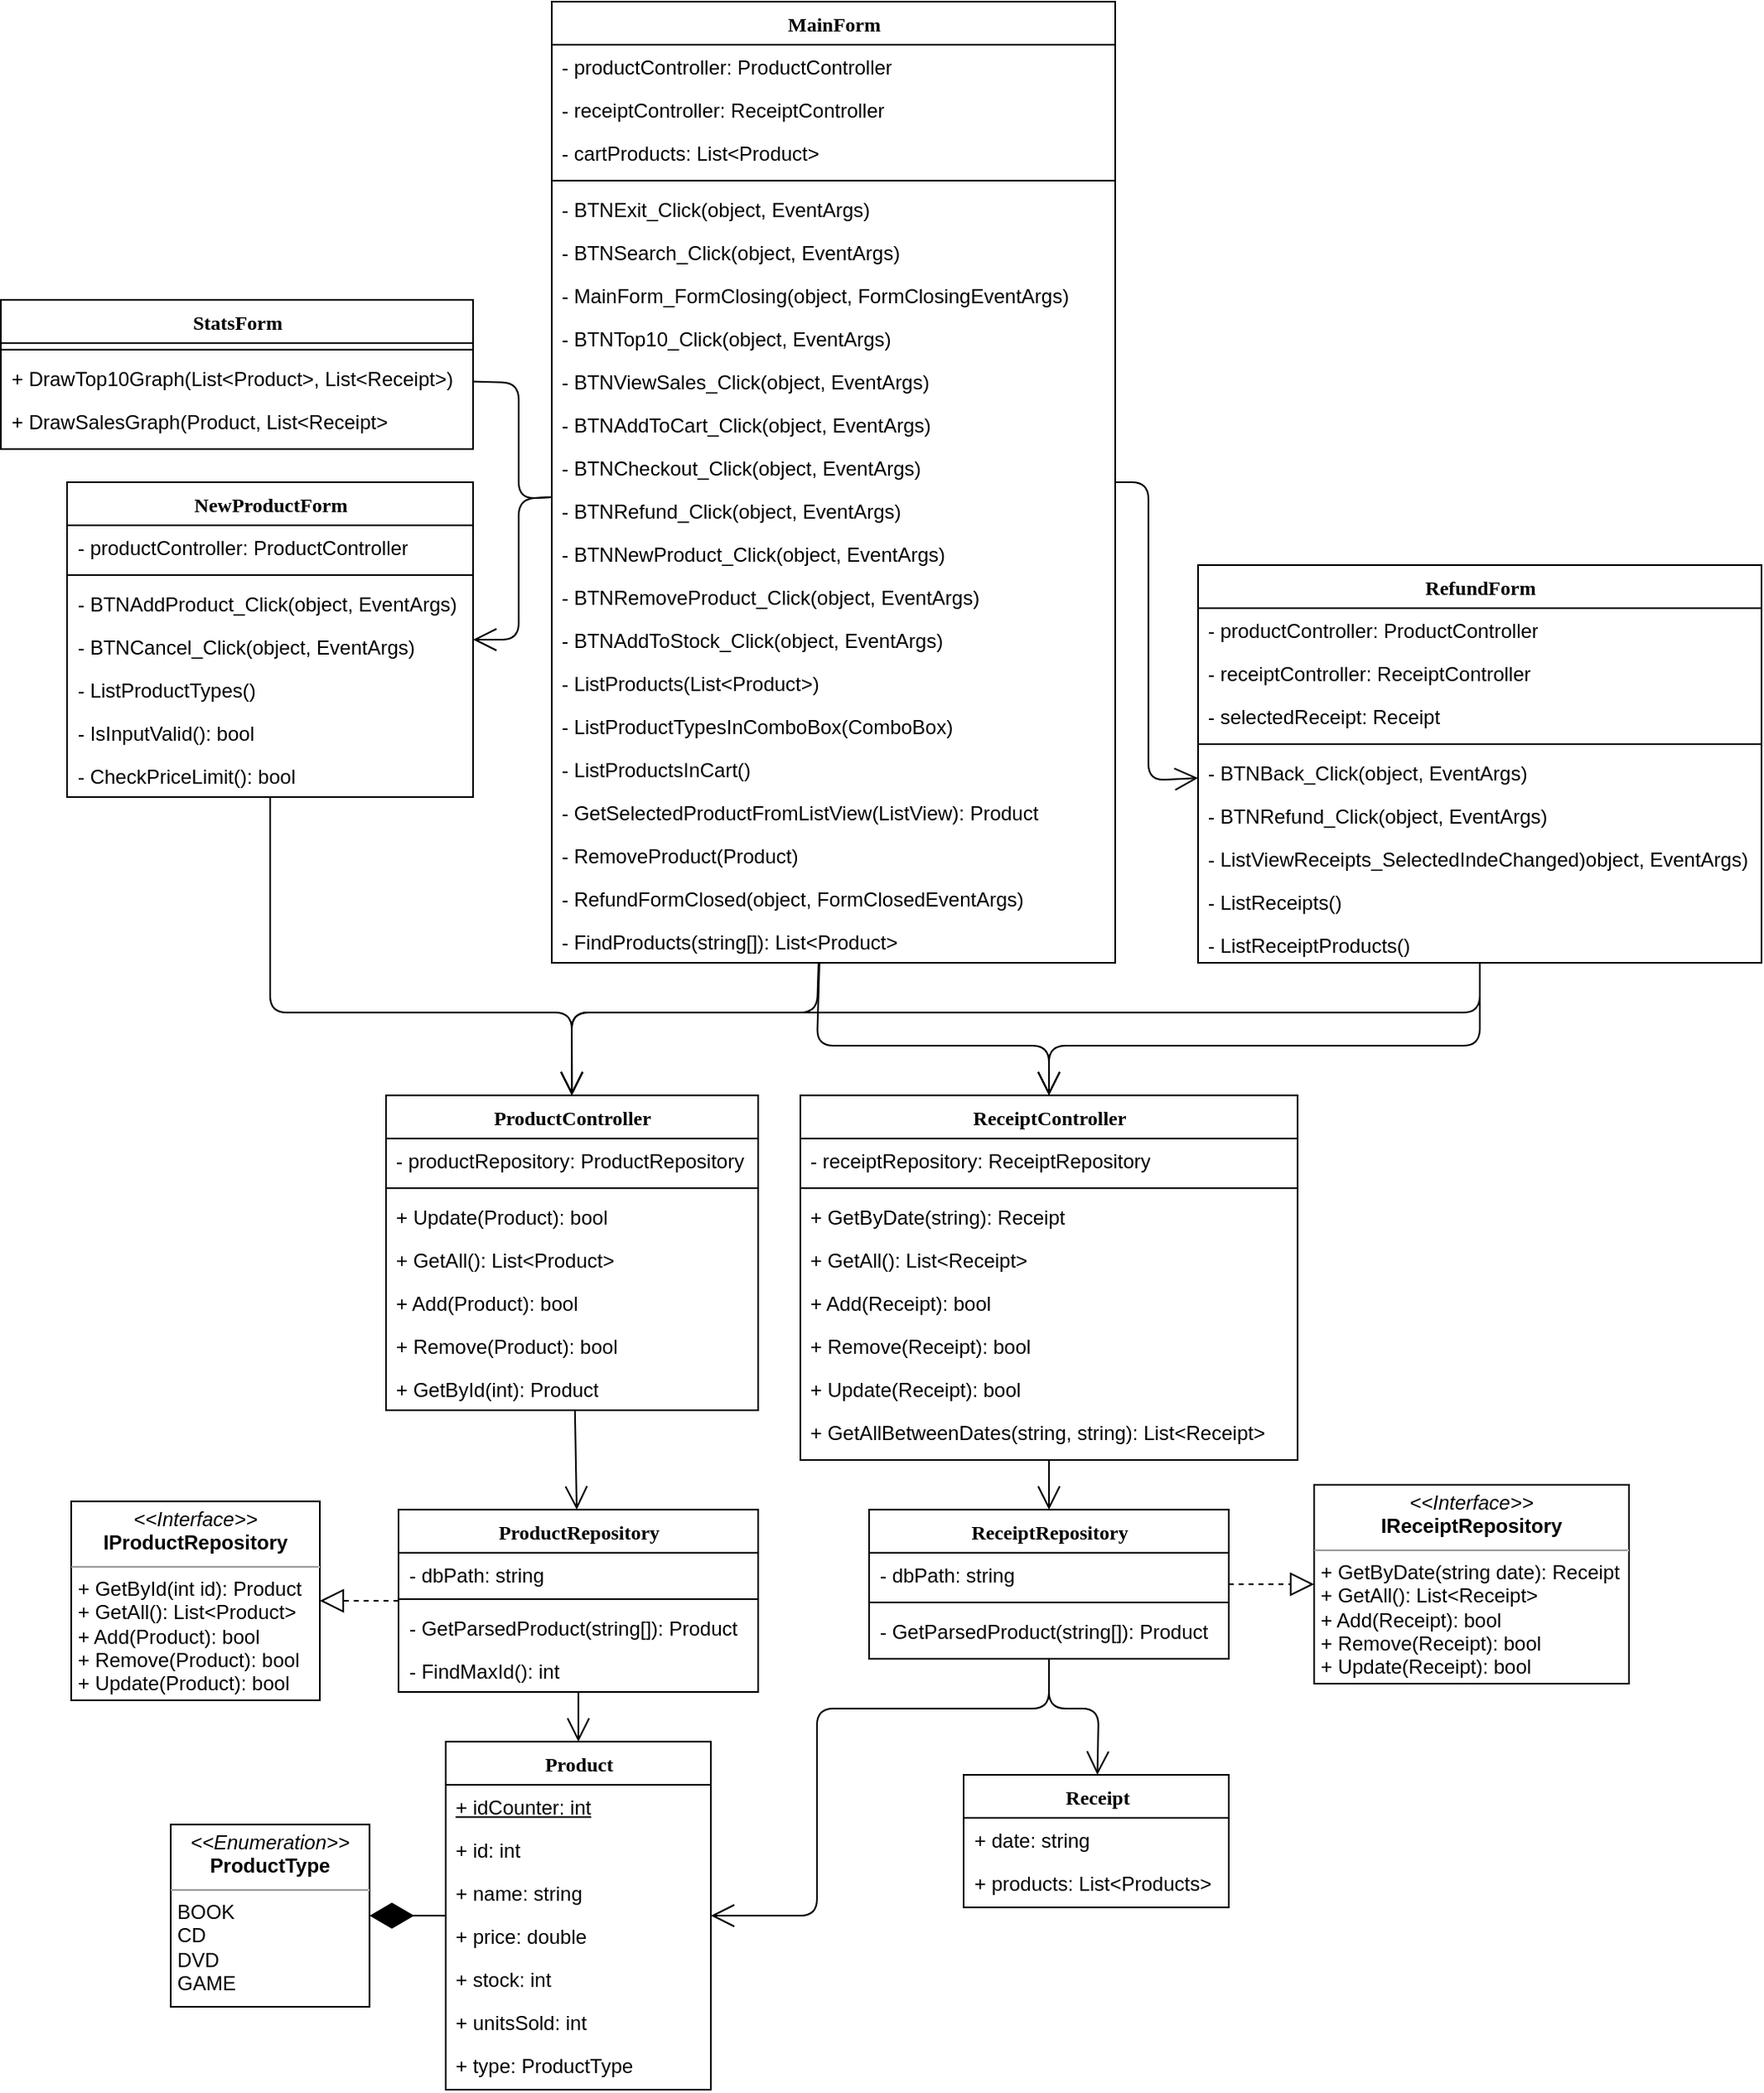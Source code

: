 <mxfile version="12.9.11" type="device"><diagram name="Page-1" id="9f46799a-70d6-7492-0946-bef42562c5a5"><mxGraphModel dx="2234" dy="2124" grid="1" gridSize="10" guides="1" tooltips="1" connect="1" arrows="1" fold="1" page="1" pageScale="1" pageWidth="1100" pageHeight="850" background="#ffffff" math="0" shadow="0"><root><mxCell id="0"/><mxCell id="1" parent="0"/><mxCell id="0bkyjAdQQClNHAc4ruux-65" value="" style="endArrow=open;endFill=1;endSize=12;html=1;" parent="1" source="78961159f06e98e8-30" target="0bkyjAdQQClNHAc4ruux-37" edge="1"><mxGeometry width="160" relative="1" as="geometry"><mxPoint x="416.84" y="353.404" as="sourcePoint"/><mxPoint x="370" y="440" as="targetPoint"/></mxGeometry></mxCell><mxCell id="2uxWiu-USM1Q02Om_RPY-1" value="" style="endArrow=open;endFill=1;endSize=12;html=1;" parent="1" source="0bkyjAdQQClNHAc4ruux-19" target="78961159f06e98e8-30" edge="1"><mxGeometry width="160" relative="1" as="geometry"><mxPoint x="560" y="-50" as="sourcePoint"/><mxPoint x="370" y="10" as="targetPoint"/><Array as="points"><mxPoint x="510" y="-50"/><mxPoint x="362" y="-50"/></Array></mxGeometry></mxCell><mxCell id="2uxWiu-USM1Q02Om_RPY-3" value="" style="endArrow=open;endFill=1;endSize=12;html=1;entryX=0.5;entryY=0;entryDx=0;entryDy=0;" parent="1" source="P5E70QQ412oBoVoT-Tcm-9" target="78961159f06e98e8-17" edge="1"><mxGeometry width="160" relative="1" as="geometry"><mxPoint x="362" y="360" as="sourcePoint"/><mxPoint x="315" y="449" as="targetPoint"/><Array as="points"/></mxGeometry></mxCell><mxCell id="2uxWiu-USM1Q02Om_RPY-9" value="&lt;p style=&quot;margin: 0px ; margin-top: 4px ; text-align: center&quot;&gt;&lt;i&gt;&amp;lt;&amp;lt;Interface&amp;gt;&amp;gt;&lt;/i&gt;&lt;br&gt;&lt;b&gt;IProductRepository&lt;/b&gt;&lt;/p&gt;&lt;hr size=&quot;1&quot;&gt;&lt;p style=&quot;margin: 0px ; margin-left: 4px&quot;&gt;+ GetById(int id): Product&lt;/p&gt;&lt;p style=&quot;margin: 0px ; margin-left: 4px&quot;&gt;+ GetAll(): List&amp;lt;Product&amp;gt;&lt;/p&gt;&lt;p style=&quot;margin: 0px ; margin-left: 4px&quot;&gt;+ Add(Product): bool&lt;/p&gt;&lt;p style=&quot;margin: 0px ; margin-left: 4px&quot;&gt;+ Remove(Product): bool&lt;/p&gt;&lt;p style=&quot;margin: 0px ; margin-left: 4px&quot;&gt;+ Update(Product): bool&lt;/p&gt;" style="verticalAlign=top;align=left;overflow=fill;fontSize=12;fontFamily=Helvetica;html=1;" parent="1" vertex="1"><mxGeometry x="60" y="245" width="150" height="120" as="geometry"/></mxCell><mxCell id="2uxWiu-USM1Q02Om_RPY-13" value="" style="endArrow=block;dashed=1;endFill=0;endSize=12;html=1;" parent="1" source="0bkyjAdQQClNHAc4ruux-37" target="2uxWiu-USM1Q02Om_RPY-9" edge="1"><mxGeometry width="160" relative="1" as="geometry"><mxPoint x="230" y="250" as="sourcePoint"/><mxPoint x="255" y="569" as="targetPoint"/><Array as="points"/></mxGeometry></mxCell><mxCell id="2uxWiu-USM1Q02Om_RPY-18" value="&lt;p style=&quot;margin: 0px ; margin-top: 4px ; text-align: center&quot;&gt;&lt;i&gt;&amp;lt;&amp;lt;Enumeration&amp;gt;&amp;gt;&lt;/i&gt;&lt;br&gt;&lt;b&gt;ProductType&lt;/b&gt;&lt;/p&gt;&lt;hr size=&quot;1&quot;&gt;&lt;p style=&quot;margin: 0px ; margin-left: 4px&quot;&gt;BOOK&lt;/p&gt;&lt;p style=&quot;margin: 0px ; margin-left: 4px&quot;&gt;CD&lt;/p&gt;&lt;p style=&quot;margin: 0px ; margin-left: 4px&quot;&gt;DVD&lt;/p&gt;&lt;p style=&quot;margin: 0px ; margin-left: 4px&quot;&gt;GAME&lt;/p&gt;" style="verticalAlign=top;align=left;overflow=fill;fontSize=12;fontFamily=Helvetica;html=1;" parent="1" vertex="1"><mxGeometry x="120" y="440" width="120" height="110" as="geometry"/></mxCell><mxCell id="_2X7dYzdiwEcIjZ3HkbE-1" value="" style="endArrow=diamondThin;endFill=1;endSize=24;html=1;" parent="1" source="78961159f06e98e8-17" target="2uxWiu-USM1Q02Om_RPY-18" edge="1"><mxGeometry width="160" relative="1" as="geometry"><mxPoint x="120" y="360" as="sourcePoint"/><mxPoint x="280" y="360" as="targetPoint"/><Array as="points"/></mxGeometry></mxCell><mxCell id="0bkyjAdQQClNHAc4ruux-19" value="MainForm" style="swimlane;html=1;fontStyle=1;align=center;verticalAlign=top;childLayout=stackLayout;horizontal=1;startSize=26;horizontalStack=0;resizeParent=1;resizeLast=0;collapsible=1;marginBottom=0;swimlaneFillColor=#ffffff;rounded=0;shadow=0;comic=0;labelBackgroundColor=none;strokeWidth=1;fillColor=none;fontFamily=Verdana;fontSize=12" parent="1" vertex="1"><mxGeometry x="350" y="-660" width="340" height="580" as="geometry"/></mxCell><mxCell id="P5E70QQ412oBoVoT-Tcm-35" value="- productController: ProductController" style="text;html=1;strokeColor=none;fillColor=none;align=left;verticalAlign=top;spacingLeft=4;spacingRight=4;whiteSpace=wrap;overflow=hidden;rotatable=0;points=[[0,0.5],[1,0.5]];portConstraint=eastwest;" vertex="1" parent="0bkyjAdQQClNHAc4ruux-19"><mxGeometry y="26" width="340" height="26" as="geometry"/></mxCell><mxCell id="0bkyjAdQQClNHAc4ruux-20" value="- receiptController: ReceiptController" style="text;html=1;strokeColor=none;fillColor=none;align=left;verticalAlign=top;spacingLeft=4;spacingRight=4;whiteSpace=wrap;overflow=hidden;rotatable=0;points=[[0,0.5],[1,0.5]];portConstraint=eastwest;" parent="0bkyjAdQQClNHAc4ruux-19" vertex="1"><mxGeometry y="52" width="340" height="26" as="geometry"/></mxCell><mxCell id="P5E70QQ412oBoVoT-Tcm-36" value="- cartProducts: List&amp;lt;Product&amp;gt;" style="text;html=1;strokeColor=none;fillColor=none;align=left;verticalAlign=top;spacingLeft=4;spacingRight=4;whiteSpace=wrap;overflow=hidden;rotatable=0;points=[[0,0.5],[1,0.5]];portConstraint=eastwest;" vertex="1" parent="0bkyjAdQQClNHAc4ruux-19"><mxGeometry y="78" width="340" height="26" as="geometry"/></mxCell><mxCell id="yk10GEe768oNlf9Ula4p-9" value="" style="line;html=1;strokeWidth=1;fillColor=none;align=left;verticalAlign=middle;spacingTop=-1;spacingLeft=3;spacingRight=3;rotatable=0;labelPosition=right;points=[];portConstraint=eastwest;" parent="0bkyjAdQQClNHAc4ruux-19" vertex="1"><mxGeometry y="104" width="340" height="8" as="geometry"/></mxCell><mxCell id="P5E70QQ412oBoVoT-Tcm-69" value="- BTNExit_Click(object, EventArgs)" style="text;html=1;strokeColor=none;fillColor=none;align=left;verticalAlign=top;spacingLeft=4;spacingRight=4;whiteSpace=wrap;overflow=hidden;rotatable=0;points=[[0,0.5],[1,0.5]];portConstraint=eastwest;" vertex="1" parent="0bkyjAdQQClNHAc4ruux-19"><mxGeometry y="112" width="340" height="26" as="geometry"/></mxCell><mxCell id="P5E70QQ412oBoVoT-Tcm-70" value="- BTNSearch_Click(object, EventArgs)" style="text;html=1;strokeColor=none;fillColor=none;align=left;verticalAlign=top;spacingLeft=4;spacingRight=4;whiteSpace=wrap;overflow=hidden;rotatable=0;points=[[0,0.5],[1,0.5]];portConstraint=eastwest;" vertex="1" parent="0bkyjAdQQClNHAc4ruux-19"><mxGeometry y="138" width="340" height="26" as="geometry"/></mxCell><mxCell id="P5E70QQ412oBoVoT-Tcm-71" value="- MainForm_FormClosing(object, FormClosingEventArgs)" style="text;html=1;strokeColor=none;fillColor=none;align=left;verticalAlign=top;spacingLeft=4;spacingRight=4;whiteSpace=wrap;overflow=hidden;rotatable=0;points=[[0,0.5],[1,0.5]];portConstraint=eastwest;" vertex="1" parent="0bkyjAdQQClNHAc4ruux-19"><mxGeometry y="164" width="340" height="26" as="geometry"/></mxCell><mxCell id="P5E70QQ412oBoVoT-Tcm-72" value="- BTNTop10_Click(object, EventArgs)" style="text;html=1;strokeColor=none;fillColor=none;align=left;verticalAlign=top;spacingLeft=4;spacingRight=4;whiteSpace=wrap;overflow=hidden;rotatable=0;points=[[0,0.5],[1,0.5]];portConstraint=eastwest;" vertex="1" parent="0bkyjAdQQClNHAc4ruux-19"><mxGeometry y="190" width="340" height="26" as="geometry"/></mxCell><mxCell id="P5E70QQ412oBoVoT-Tcm-73" value="- BTNViewSales_Click(object, EventArgs)" style="text;html=1;strokeColor=none;fillColor=none;align=left;verticalAlign=top;spacingLeft=4;spacingRight=4;whiteSpace=wrap;overflow=hidden;rotatable=0;points=[[0,0.5],[1,0.5]];portConstraint=eastwest;" vertex="1" parent="0bkyjAdQQClNHAc4ruux-19"><mxGeometry y="216" width="340" height="26" as="geometry"/></mxCell><mxCell id="P5E70QQ412oBoVoT-Tcm-74" value="- BTNAddToCart_Click(object, EventArgs)" style="text;html=1;strokeColor=none;fillColor=none;align=left;verticalAlign=top;spacingLeft=4;spacingRight=4;whiteSpace=wrap;overflow=hidden;rotatable=0;points=[[0,0.5],[1,0.5]];portConstraint=eastwest;" vertex="1" parent="0bkyjAdQQClNHAc4ruux-19"><mxGeometry y="242" width="340" height="26" as="geometry"/></mxCell><mxCell id="P5E70QQ412oBoVoT-Tcm-75" value="- BTNCheckout_Click(object, EventArgs)" style="text;html=1;strokeColor=none;fillColor=none;align=left;verticalAlign=top;spacingLeft=4;spacingRight=4;whiteSpace=wrap;overflow=hidden;rotatable=0;points=[[0,0.5],[1,0.5]];portConstraint=eastwest;" vertex="1" parent="0bkyjAdQQClNHAc4ruux-19"><mxGeometry y="268" width="340" height="26" as="geometry"/></mxCell><mxCell id="P5E70QQ412oBoVoT-Tcm-76" value="- BTNRefund_Click(object, EventArgs)" style="text;html=1;strokeColor=none;fillColor=none;align=left;verticalAlign=top;spacingLeft=4;spacingRight=4;whiteSpace=wrap;overflow=hidden;rotatable=0;points=[[0,0.5],[1,0.5]];portConstraint=eastwest;" vertex="1" parent="0bkyjAdQQClNHAc4ruux-19"><mxGeometry y="294" width="340" height="26" as="geometry"/></mxCell><mxCell id="P5E70QQ412oBoVoT-Tcm-77" value="- BTNNewProduct_Click(object, EventArgs)" style="text;html=1;strokeColor=none;fillColor=none;align=left;verticalAlign=top;spacingLeft=4;spacingRight=4;whiteSpace=wrap;overflow=hidden;rotatable=0;points=[[0,0.5],[1,0.5]];portConstraint=eastwest;" vertex="1" parent="0bkyjAdQQClNHAc4ruux-19"><mxGeometry y="320" width="340" height="26" as="geometry"/></mxCell><mxCell id="P5E70QQ412oBoVoT-Tcm-78" value="- BTNRemoveProduct_Click(object, EventArgs)" style="text;html=1;strokeColor=none;fillColor=none;align=left;verticalAlign=top;spacingLeft=4;spacingRight=4;whiteSpace=wrap;overflow=hidden;rotatable=0;points=[[0,0.5],[1,0.5]];portConstraint=eastwest;" vertex="1" parent="0bkyjAdQQClNHAc4ruux-19"><mxGeometry y="346" width="340" height="26" as="geometry"/></mxCell><mxCell id="P5E70QQ412oBoVoT-Tcm-79" value="- BTNAddToStock_Click(object, EventArgs)" style="text;html=1;strokeColor=none;fillColor=none;align=left;verticalAlign=top;spacingLeft=4;spacingRight=4;whiteSpace=wrap;overflow=hidden;rotatable=0;points=[[0,0.5],[1,0.5]];portConstraint=eastwest;" vertex="1" parent="0bkyjAdQQClNHAc4ruux-19"><mxGeometry y="372" width="340" height="26" as="geometry"/></mxCell><mxCell id="P5E70QQ412oBoVoT-Tcm-80" value="- ListProducts(List&amp;lt;Product&amp;gt;)" style="text;html=1;strokeColor=none;fillColor=none;align=left;verticalAlign=top;spacingLeft=4;spacingRight=4;whiteSpace=wrap;overflow=hidden;rotatable=0;points=[[0,0.5],[1,0.5]];portConstraint=eastwest;" vertex="1" parent="0bkyjAdQQClNHAc4ruux-19"><mxGeometry y="398" width="340" height="26" as="geometry"/></mxCell><mxCell id="P5E70QQ412oBoVoT-Tcm-81" value="- ListProductTypesInComboBox(ComboBox)" style="text;html=1;strokeColor=none;fillColor=none;align=left;verticalAlign=top;spacingLeft=4;spacingRight=4;whiteSpace=wrap;overflow=hidden;rotatable=0;points=[[0,0.5],[1,0.5]];portConstraint=eastwest;" vertex="1" parent="0bkyjAdQQClNHAc4ruux-19"><mxGeometry y="424" width="340" height="26" as="geometry"/></mxCell><mxCell id="P5E70QQ412oBoVoT-Tcm-82" value="- ListProductsInCart()" style="text;html=1;strokeColor=none;fillColor=none;align=left;verticalAlign=top;spacingLeft=4;spacingRight=4;whiteSpace=wrap;overflow=hidden;rotatable=0;points=[[0,0.5],[1,0.5]];portConstraint=eastwest;" vertex="1" parent="0bkyjAdQQClNHAc4ruux-19"><mxGeometry y="450" width="340" height="26" as="geometry"/></mxCell><mxCell id="P5E70QQ412oBoVoT-Tcm-83" value="- GetSelectedProductFromListView(ListView): Product" style="text;html=1;strokeColor=none;fillColor=none;align=left;verticalAlign=top;spacingLeft=4;spacingRight=4;whiteSpace=wrap;overflow=hidden;rotatable=0;points=[[0,0.5],[1,0.5]];portConstraint=eastwest;" vertex="1" parent="0bkyjAdQQClNHAc4ruux-19"><mxGeometry y="476" width="340" height="26" as="geometry"/></mxCell><mxCell id="P5E70QQ412oBoVoT-Tcm-84" value="- RemoveProduct(Product)" style="text;html=1;strokeColor=none;fillColor=none;align=left;verticalAlign=top;spacingLeft=4;spacingRight=4;whiteSpace=wrap;overflow=hidden;rotatable=0;points=[[0,0.5],[1,0.5]];portConstraint=eastwest;" vertex="1" parent="0bkyjAdQQClNHAc4ruux-19"><mxGeometry y="502" width="340" height="26" as="geometry"/></mxCell><mxCell id="P5E70QQ412oBoVoT-Tcm-85" value="- RefundFormClosed(object, FormClosedEventArgs)" style="text;html=1;strokeColor=none;fillColor=none;align=left;verticalAlign=top;spacingLeft=4;spacingRight=4;whiteSpace=wrap;overflow=hidden;rotatable=0;points=[[0,0.5],[1,0.5]];portConstraint=eastwest;" vertex="1" parent="0bkyjAdQQClNHAc4ruux-19"><mxGeometry y="528" width="340" height="26" as="geometry"/></mxCell><mxCell id="P5E70QQ412oBoVoT-Tcm-86" value="- FindProducts(string[]): List&amp;lt;Product&amp;gt;" style="text;html=1;strokeColor=none;fillColor=none;align=left;verticalAlign=top;spacingLeft=4;spacingRight=4;whiteSpace=wrap;overflow=hidden;rotatable=0;points=[[0,0.5],[1,0.5]];portConstraint=eastwest;" vertex="1" parent="0bkyjAdQQClNHAc4ruux-19"><mxGeometry y="554" width="340" height="26" as="geometry"/></mxCell><mxCell id="0bkyjAdQQClNHAc4ruux-37" value="ProductRepository" style="swimlane;html=1;fontStyle=1;align=center;verticalAlign=top;childLayout=stackLayout;horizontal=1;startSize=26;horizontalStack=0;resizeParent=1;resizeLast=0;collapsible=1;marginBottom=0;swimlaneFillColor=#ffffff;rounded=0;shadow=0;comic=0;labelBackgroundColor=none;strokeWidth=1;fillColor=none;fontFamily=Verdana;fontSize=12" parent="1" vertex="1"><mxGeometry x="257.5" y="250" width="217" height="110" as="geometry"/></mxCell><mxCell id="0bkyjAdQQClNHAc4ruux-38" value="- dbPath: string" style="text;html=1;strokeColor=none;fillColor=none;align=left;verticalAlign=top;spacingLeft=4;spacingRight=4;whiteSpace=wrap;overflow=hidden;rotatable=0;points=[[0,0.5],[1,0.5]];portConstraint=eastwest;" parent="0bkyjAdQQClNHAc4ruux-37" vertex="1"><mxGeometry y="26" width="217" height="24" as="geometry"/></mxCell><mxCell id="P5E70QQ412oBoVoT-Tcm-7" value="" style="line;html=1;strokeWidth=1;fillColor=none;align=left;verticalAlign=middle;spacingTop=-1;spacingLeft=3;spacingRight=3;rotatable=0;labelPosition=right;points=[];portConstraint=eastwest;" vertex="1" parent="0bkyjAdQQClNHAc4ruux-37"><mxGeometry y="50" width="217" height="8" as="geometry"/></mxCell><mxCell id="P5E70QQ412oBoVoT-Tcm-8" value="- GetParsedProduct(string[]): Product" style="text;html=1;strokeColor=none;fillColor=none;align=left;verticalAlign=top;spacingLeft=4;spacingRight=4;whiteSpace=wrap;overflow=hidden;rotatable=0;points=[[0,0.5],[1,0.5]];portConstraint=eastwest;" vertex="1" parent="0bkyjAdQQClNHAc4ruux-37"><mxGeometry y="58" width="217" height="26" as="geometry"/></mxCell><mxCell id="P5E70QQ412oBoVoT-Tcm-9" value="- FindMaxId(): int" style="text;html=1;strokeColor=none;fillColor=none;align=left;verticalAlign=top;spacingLeft=4;spacingRight=4;whiteSpace=wrap;overflow=hidden;rotatable=0;points=[[0,0.5],[1,0.5]];portConstraint=eastwest;" vertex="1" parent="0bkyjAdQQClNHAc4ruux-37"><mxGeometry y="84" width="217" height="26" as="geometry"/></mxCell><mxCell id="78961159f06e98e8-17" value="Product" style="swimlane;html=1;fontStyle=1;align=center;verticalAlign=top;childLayout=stackLayout;horizontal=1;startSize=26;horizontalStack=0;resizeParent=1;resizeLast=0;collapsible=1;marginBottom=0;swimlaneFillColor=#ffffff;rounded=0;shadow=0;comic=0;labelBackgroundColor=none;strokeWidth=1;fillColor=none;fontFamily=Verdana;fontSize=12" parent="1" vertex="1"><mxGeometry x="286" y="390" width="160" height="210" as="geometry"/></mxCell><mxCell id="jNeVRU2ZDspvFq5pCC5O-11" value="&lt;u&gt;+ idCounter: int&lt;/u&gt;" style="text;html=1;strokeColor=none;fillColor=none;align=left;verticalAlign=top;spacingLeft=4;spacingRight=4;whiteSpace=wrap;overflow=hidden;rotatable=0;points=[[0,0.5],[1,0.5]];portConstraint=eastwest;" parent="78961159f06e98e8-17" vertex="1"><mxGeometry y="26" width="160" height="26" as="geometry"/></mxCell><mxCell id="78961159f06e98e8-21" value="+ id: int" style="text;html=1;strokeColor=none;fillColor=none;align=left;verticalAlign=top;spacingLeft=4;spacingRight=4;whiteSpace=wrap;overflow=hidden;rotatable=0;points=[[0,0.5],[1,0.5]];portConstraint=eastwest;" parent="78961159f06e98e8-17" vertex="1"><mxGeometry y="52" width="160" height="26" as="geometry"/></mxCell><mxCell id="0bkyjAdQQClNHAc4ruux-62" value="+ name: string" style="text;html=1;strokeColor=none;fillColor=none;align=left;verticalAlign=top;spacingLeft=4;spacingRight=4;whiteSpace=wrap;overflow=hidden;rotatable=0;points=[[0,0.5],[1,0.5]];portConstraint=eastwest;" parent="78961159f06e98e8-17" vertex="1"><mxGeometry y="78" width="160" height="26" as="geometry"/></mxCell><mxCell id="0bkyjAdQQClNHAc4ruux-63" value="+ price: double" style="text;html=1;strokeColor=none;fillColor=none;align=left;verticalAlign=top;spacingLeft=4;spacingRight=4;whiteSpace=wrap;overflow=hidden;rotatable=0;points=[[0,0.5],[1,0.5]];portConstraint=eastwest;" parent="78961159f06e98e8-17" vertex="1"><mxGeometry y="104" width="160" height="26" as="geometry"/></mxCell><mxCell id="jNeVRU2ZDspvFq5pCC5O-9" value="+ stock: int" style="text;html=1;strokeColor=none;fillColor=none;align=left;verticalAlign=top;spacingLeft=4;spacingRight=4;whiteSpace=wrap;overflow=hidden;rotatable=0;points=[[0,0.5],[1,0.5]];portConstraint=eastwest;" parent="78961159f06e98e8-17" vertex="1"><mxGeometry y="130" width="160" height="26" as="geometry"/></mxCell><mxCell id="jNeVRU2ZDspvFq5pCC5O-8" value="+ unitsSold: int" style="text;html=1;strokeColor=none;fillColor=none;align=left;verticalAlign=top;spacingLeft=4;spacingRight=4;whiteSpace=wrap;overflow=hidden;rotatable=0;points=[[0,0.5],[1,0.5]];portConstraint=eastwest;" parent="78961159f06e98e8-17" vertex="1"><mxGeometry y="156" width="160" height="26" as="geometry"/></mxCell><mxCell id="EcRTs48C65KYlkjp_YQp-9" value="+ type: ProductType" style="text;html=1;strokeColor=none;fillColor=none;align=left;verticalAlign=top;spacingLeft=4;spacingRight=4;whiteSpace=wrap;overflow=hidden;rotatable=0;points=[[0,0.5],[1,0.5]];portConstraint=eastwest;" parent="78961159f06e98e8-17" vertex="1"><mxGeometry y="182" width="160" height="26" as="geometry"/></mxCell><mxCell id="78961159f06e98e8-30" value="ProductController" style="swimlane;html=1;fontStyle=1;align=center;verticalAlign=top;childLayout=stackLayout;horizontal=1;startSize=26;horizontalStack=0;resizeParent=1;resizeLast=0;collapsible=1;marginBottom=0;swimlaneFillColor=#ffffff;rounded=0;shadow=0;comic=0;labelBackgroundColor=none;strokeWidth=1;fillColor=none;fontFamily=Verdana;fontSize=12" parent="1" vertex="1"><mxGeometry x="250" width="224.5" height="190" as="geometry"/></mxCell><mxCell id="78961159f06e98e8-31" value="- productRepository: ProductRepository" style="text;html=1;strokeColor=none;fillColor=none;align=left;verticalAlign=top;spacingLeft=4;spacingRight=4;whiteSpace=wrap;overflow=hidden;rotatable=0;points=[[0,0.5],[1,0.5]];portConstraint=eastwest;" parent="78961159f06e98e8-30" vertex="1"><mxGeometry y="26" width="224.5" height="26" as="geometry"/></mxCell><mxCell id="78961159f06e98e8-38" value="" style="line;html=1;strokeWidth=1;fillColor=none;align=left;verticalAlign=middle;spacingTop=-1;spacingLeft=3;spacingRight=3;rotatable=0;labelPosition=right;points=[];portConstraint=eastwest;" parent="78961159f06e98e8-30" vertex="1"><mxGeometry y="52" width="224.5" height="8" as="geometry"/></mxCell><mxCell id="yk10GEe768oNlf9Ula4p-2" value="+ Update(Product): bool" style="text;html=1;strokeColor=none;fillColor=none;align=left;verticalAlign=top;spacingLeft=4;spacingRight=4;whiteSpace=wrap;overflow=hidden;rotatable=0;points=[[0,0.5],[1,0.5]];portConstraint=eastwest;" parent="78961159f06e98e8-30" vertex="1"><mxGeometry y="60" width="224.5" height="26" as="geometry"/></mxCell><mxCell id="yk10GEe768oNlf9Ula4p-5" value="+ GetAll(): List&amp;lt;Product&amp;gt;" style="text;html=1;strokeColor=none;fillColor=none;align=left;verticalAlign=top;spacingLeft=4;spacingRight=4;whiteSpace=wrap;overflow=hidden;rotatable=0;points=[[0,0.5],[1,0.5]];portConstraint=eastwest;" parent="78961159f06e98e8-30" vertex="1"><mxGeometry y="86" width="224.5" height="26" as="geometry"/></mxCell><mxCell id="2uxWiu-USM1Q02Om_RPY-19" value="+ Add(Product): bool" style="text;html=1;strokeColor=none;fillColor=none;align=left;verticalAlign=top;spacingLeft=4;spacingRight=4;whiteSpace=wrap;overflow=hidden;rotatable=0;points=[[0,0.5],[1,0.5]];portConstraint=eastwest;" parent="78961159f06e98e8-30" vertex="1"><mxGeometry y="112" width="224.5" height="26" as="geometry"/></mxCell><mxCell id="yk10GEe768oNlf9Ula4p-1" value="+ Remove(Product): bool" style="text;html=1;strokeColor=none;fillColor=none;align=left;verticalAlign=top;spacingLeft=4;spacingRight=4;whiteSpace=wrap;overflow=hidden;rotatable=0;points=[[0,0.5],[1,0.5]];portConstraint=eastwest;" parent="78961159f06e98e8-30" vertex="1"><mxGeometry y="138" width="224.5" height="26" as="geometry"/></mxCell><mxCell id="yk10GEe768oNlf9Ula4p-4" value="+ GetById(int): Product" style="text;html=1;strokeColor=none;fillColor=none;align=left;verticalAlign=top;spacingLeft=4;spacingRight=4;whiteSpace=wrap;overflow=hidden;rotatable=0;points=[[0,0.5],[1,0.5]];portConstraint=eastwest;" parent="78961159f06e98e8-30" vertex="1"><mxGeometry y="164" width="224.5" height="26" as="geometry"/></mxCell><mxCell id="P5E70QQ412oBoVoT-Tcm-1" value="&lt;p style=&quot;margin: 0px ; margin-top: 4px ; text-align: center&quot;&gt;&lt;i&gt;&amp;lt;&amp;lt;Interface&amp;gt;&amp;gt;&lt;/i&gt;&lt;br&gt;&lt;b&gt;IReceiptRepository&lt;/b&gt;&lt;/p&gt;&lt;hr size=&quot;1&quot;&gt;&lt;p style=&quot;margin: 0px ; margin-left: 4px&quot;&gt;+ GetByDate(string date): Receipt&lt;/p&gt;&lt;p style=&quot;margin: 0px ; margin-left: 4px&quot;&gt;+ GetAll(): List&amp;lt;Receipt&amp;gt;&lt;/p&gt;&lt;p style=&quot;margin: 0px ; margin-left: 4px&quot;&gt;+ Add(Receipt): bool&lt;/p&gt;&lt;p style=&quot;margin: 0px ; margin-left: 4px&quot;&gt;+ Remove(Receipt): bool&lt;/p&gt;&lt;p style=&quot;margin: 0px ; margin-left: 4px&quot;&gt;+ Update(Receipt): bool&lt;/p&gt;" style="verticalAlign=top;align=left;overflow=fill;fontSize=12;fontFamily=Helvetica;html=1;" vertex="1" parent="1"><mxGeometry x="810" y="235" width="190" height="120" as="geometry"/></mxCell><mxCell id="P5E70QQ412oBoVoT-Tcm-2" value="ReceiptRepository" style="swimlane;html=1;fontStyle=1;align=center;verticalAlign=top;childLayout=stackLayout;horizontal=1;startSize=26;horizontalStack=0;resizeParent=1;resizeLast=0;collapsible=1;marginBottom=0;swimlaneFillColor=#ffffff;rounded=0;shadow=0;comic=0;labelBackgroundColor=none;strokeWidth=1;fillColor=none;fontFamily=Verdana;fontSize=12" vertex="1" parent="1"><mxGeometry x="541.5" y="250" width="217" height="90" as="geometry"/></mxCell><mxCell id="P5E70QQ412oBoVoT-Tcm-3" value="- dbPath: string" style="text;html=1;strokeColor=none;fillColor=none;align=left;verticalAlign=top;spacingLeft=4;spacingRight=4;whiteSpace=wrap;overflow=hidden;rotatable=0;points=[[0,0.5],[1,0.5]];portConstraint=eastwest;" vertex="1" parent="P5E70QQ412oBoVoT-Tcm-2"><mxGeometry y="26" width="217" height="26" as="geometry"/></mxCell><mxCell id="P5E70QQ412oBoVoT-Tcm-10" value="" style="line;html=1;strokeWidth=1;fillColor=none;align=left;verticalAlign=middle;spacingTop=-1;spacingLeft=3;spacingRight=3;rotatable=0;labelPosition=right;points=[];portConstraint=eastwest;" vertex="1" parent="P5E70QQ412oBoVoT-Tcm-2"><mxGeometry y="52" width="217" height="8" as="geometry"/></mxCell><mxCell id="P5E70QQ412oBoVoT-Tcm-11" value="- GetParsedProduct(string[]): Product" style="text;html=1;strokeColor=none;fillColor=none;align=left;verticalAlign=top;spacingLeft=4;spacingRight=4;whiteSpace=wrap;overflow=hidden;rotatable=0;points=[[0,0.5],[1,0.5]];portConstraint=eastwest;" vertex="1" parent="P5E70QQ412oBoVoT-Tcm-2"><mxGeometry y="60" width="217" height="26" as="geometry"/></mxCell><mxCell id="P5E70QQ412oBoVoT-Tcm-4" value="" style="endArrow=block;dashed=1;endFill=0;endSize=12;html=1;" edge="1" parent="1" source="P5E70QQ412oBoVoT-Tcm-2" target="P5E70QQ412oBoVoT-Tcm-1"><mxGeometry width="160" relative="1" as="geometry"><mxPoint x="1100" y="440" as="sourcePoint"/><mxPoint x="700" y="319.0" as="targetPoint"/><Array as="points"/></mxGeometry></mxCell><mxCell id="P5E70QQ412oBoVoT-Tcm-12" value="Receipt" style="swimlane;html=1;fontStyle=1;align=center;verticalAlign=top;childLayout=stackLayout;horizontal=1;startSize=26;horizontalStack=0;resizeParent=1;resizeLast=0;collapsible=1;marginBottom=0;swimlaneFillColor=#ffffff;rounded=0;shadow=0;comic=0;labelBackgroundColor=none;strokeWidth=1;fillColor=none;fontFamily=Verdana;fontSize=12" vertex="1" parent="1"><mxGeometry x="598.5" y="410" width="160" height="80" as="geometry"/></mxCell><mxCell id="P5E70QQ412oBoVoT-Tcm-13" value="+ date: string" style="text;html=1;strokeColor=none;fillColor=none;align=left;verticalAlign=top;spacingLeft=4;spacingRight=4;whiteSpace=wrap;overflow=hidden;rotatable=0;points=[[0,0.5],[1,0.5]];portConstraint=eastwest;" vertex="1" parent="P5E70QQ412oBoVoT-Tcm-12"><mxGeometry y="26" width="160" height="26" as="geometry"/></mxCell><mxCell id="P5E70QQ412oBoVoT-Tcm-14" value="+ products: List&amp;lt;Products&amp;gt;" style="text;html=1;strokeColor=none;fillColor=none;align=left;verticalAlign=top;spacingLeft=4;spacingRight=4;whiteSpace=wrap;overflow=hidden;rotatable=0;points=[[0,0.5],[1,0.5]];portConstraint=eastwest;" vertex="1" parent="P5E70QQ412oBoVoT-Tcm-12"><mxGeometry y="52" width="160" height="26" as="geometry"/></mxCell><mxCell id="P5E70QQ412oBoVoT-Tcm-20" value="" style="endArrow=open;endFill=1;endSize=12;html=1;" edge="1" parent="1" source="P5E70QQ412oBoVoT-Tcm-2" target="P5E70QQ412oBoVoT-Tcm-12"><mxGeometry width="160" relative="1" as="geometry"><mxPoint x="1010" y="250" as="sourcePoint"/><mxPoint x="438.5" y="290" as="targetPoint"/><Array as="points"><mxPoint x="650" y="370"/><mxPoint x="680" y="370"/></Array></mxGeometry></mxCell><mxCell id="P5E70QQ412oBoVoT-Tcm-21" value="" style="endArrow=open;endFill=1;endSize=12;html=1;" edge="1" parent="1" source="P5E70QQ412oBoVoT-Tcm-2" target="78961159f06e98e8-17"><mxGeometry width="160" relative="1" as="geometry"><mxPoint x="600" y="550" as="sourcePoint"/><mxPoint x="790" y="540" as="targetPoint"/><Array as="points"><mxPoint x="650" y="370"/><mxPoint x="510" y="370"/><mxPoint x="510" y="495"/></Array></mxGeometry></mxCell><mxCell id="P5E70QQ412oBoVoT-Tcm-22" value="ReceiptController" style="swimlane;html=1;fontStyle=1;align=center;verticalAlign=top;childLayout=stackLayout;horizontal=1;startSize=26;horizontalStack=0;resizeParent=1;resizeLast=0;collapsible=1;marginBottom=0;swimlaneFillColor=#ffffff;rounded=0;shadow=0;comic=0;labelBackgroundColor=none;strokeWidth=1;fillColor=none;fontFamily=Verdana;fontSize=12" vertex="1" parent="1"><mxGeometry x="500" width="300" height="220" as="geometry"/></mxCell><mxCell id="P5E70QQ412oBoVoT-Tcm-23" value="- receiptRepository: ReceiptRepository" style="text;html=1;strokeColor=none;fillColor=none;align=left;verticalAlign=top;spacingLeft=4;spacingRight=4;whiteSpace=wrap;overflow=hidden;rotatable=0;points=[[0,0.5],[1,0.5]];portConstraint=eastwest;" vertex="1" parent="P5E70QQ412oBoVoT-Tcm-22"><mxGeometry y="26" width="300" height="26" as="geometry"/></mxCell><mxCell id="P5E70QQ412oBoVoT-Tcm-24" value="" style="line;html=1;strokeWidth=1;fillColor=none;align=left;verticalAlign=middle;spacingTop=-1;spacingLeft=3;spacingRight=3;rotatable=0;labelPosition=right;points=[];portConstraint=eastwest;" vertex="1" parent="P5E70QQ412oBoVoT-Tcm-22"><mxGeometry y="52" width="300" height="8" as="geometry"/></mxCell><mxCell id="P5E70QQ412oBoVoT-Tcm-29" value="+ GetByDate(string): Receipt" style="text;html=1;strokeColor=none;fillColor=none;align=left;verticalAlign=top;spacingLeft=4;spacingRight=4;whiteSpace=wrap;overflow=hidden;rotatable=0;points=[[0,0.5],[1,0.5]];portConstraint=eastwest;" vertex="1" parent="P5E70QQ412oBoVoT-Tcm-22"><mxGeometry y="60" width="300" height="26" as="geometry"/></mxCell><mxCell id="P5E70QQ412oBoVoT-Tcm-26" value="+ GetAll(): List&amp;lt;Receipt&amp;gt;" style="text;html=1;strokeColor=none;fillColor=none;align=left;verticalAlign=top;spacingLeft=4;spacingRight=4;whiteSpace=wrap;overflow=hidden;rotatable=0;points=[[0,0.5],[1,0.5]];portConstraint=eastwest;" vertex="1" parent="P5E70QQ412oBoVoT-Tcm-22"><mxGeometry y="86" width="300" height="26" as="geometry"/></mxCell><mxCell id="P5E70QQ412oBoVoT-Tcm-27" value="+ Add(Receipt): bool" style="text;html=1;strokeColor=none;fillColor=none;align=left;verticalAlign=top;spacingLeft=4;spacingRight=4;whiteSpace=wrap;overflow=hidden;rotatable=0;points=[[0,0.5],[1,0.5]];portConstraint=eastwest;" vertex="1" parent="P5E70QQ412oBoVoT-Tcm-22"><mxGeometry y="112" width="300" height="26" as="geometry"/></mxCell><mxCell id="P5E70QQ412oBoVoT-Tcm-28" value="+ Remove(Receipt): bool" style="text;html=1;strokeColor=none;fillColor=none;align=left;verticalAlign=top;spacingLeft=4;spacingRight=4;whiteSpace=wrap;overflow=hidden;rotatable=0;points=[[0,0.5],[1,0.5]];portConstraint=eastwest;" vertex="1" parent="P5E70QQ412oBoVoT-Tcm-22"><mxGeometry y="138" width="300" height="26" as="geometry"/></mxCell><mxCell id="P5E70QQ412oBoVoT-Tcm-25" value="+ Update(Receipt): bool" style="text;html=1;strokeColor=none;fillColor=none;align=left;verticalAlign=top;spacingLeft=4;spacingRight=4;whiteSpace=wrap;overflow=hidden;rotatable=0;points=[[0,0.5],[1,0.5]];portConstraint=eastwest;" vertex="1" parent="P5E70QQ412oBoVoT-Tcm-22"><mxGeometry y="164" width="300" height="26" as="geometry"/></mxCell><mxCell id="P5E70QQ412oBoVoT-Tcm-32" value="+ GetAllBetweenDates(string, string): List&amp;lt;Receipt&amp;gt;" style="text;html=1;strokeColor=none;fillColor=none;align=left;verticalAlign=top;spacingLeft=4;spacingRight=4;whiteSpace=wrap;overflow=hidden;rotatable=0;points=[[0,0.5],[1,0.5]];portConstraint=eastwest;" vertex="1" parent="P5E70QQ412oBoVoT-Tcm-22"><mxGeometry y="190" width="300" height="26" as="geometry"/></mxCell><mxCell id="P5E70QQ412oBoVoT-Tcm-30" value="" style="endArrow=open;endFill=1;endSize=12;html=1;" edge="1" parent="1" source="0bkyjAdQQClNHAc4ruux-19" target="P5E70QQ412oBoVoT-Tcm-22"><mxGeometry width="160" relative="1" as="geometry"><mxPoint x="560.5" y="-94" as="sourcePoint"/><mxPoint x="372.25" y="10" as="targetPoint"/><Array as="points"><mxPoint x="510" y="-30"/><mxPoint x="650" y="-30"/></Array></mxGeometry></mxCell><mxCell id="P5E70QQ412oBoVoT-Tcm-31" value="" style="endArrow=open;endFill=1;endSize=12;html=1;" edge="1" parent="1" source="P5E70QQ412oBoVoT-Tcm-22" target="P5E70QQ412oBoVoT-Tcm-2"><mxGeometry width="160" relative="1" as="geometry"><mxPoint x="372.25" y="340.0" as="sourcePoint"/><mxPoint x="372.25" y="370.0" as="targetPoint"/><Array as="points"/></mxGeometry></mxCell><mxCell id="P5E70QQ412oBoVoT-Tcm-37" value="RefundForm" style="swimlane;html=1;fontStyle=1;align=center;verticalAlign=top;childLayout=stackLayout;horizontal=1;startSize=26;horizontalStack=0;resizeParent=1;resizeLast=0;collapsible=1;marginBottom=0;swimlaneFillColor=#ffffff;rounded=0;shadow=0;comic=0;labelBackgroundColor=none;strokeWidth=1;fillColor=none;fontFamily=Verdana;fontSize=12" vertex="1" parent="1"><mxGeometry x="740" y="-320" width="340" height="240" as="geometry"/></mxCell><mxCell id="P5E70QQ412oBoVoT-Tcm-38" value="- productController: ProductController" style="text;html=1;strokeColor=none;fillColor=none;align=left;verticalAlign=top;spacingLeft=4;spacingRight=4;whiteSpace=wrap;overflow=hidden;rotatable=0;points=[[0,0.5],[1,0.5]];portConstraint=eastwest;" vertex="1" parent="P5E70QQ412oBoVoT-Tcm-37"><mxGeometry y="26" width="340" height="26" as="geometry"/></mxCell><mxCell id="P5E70QQ412oBoVoT-Tcm-39" value="- receiptController: ReceiptController" style="text;html=1;strokeColor=none;fillColor=none;align=left;verticalAlign=top;spacingLeft=4;spacingRight=4;whiteSpace=wrap;overflow=hidden;rotatable=0;points=[[0,0.5],[1,0.5]];portConstraint=eastwest;" vertex="1" parent="P5E70QQ412oBoVoT-Tcm-37"><mxGeometry y="52" width="340" height="26" as="geometry"/></mxCell><mxCell id="P5E70QQ412oBoVoT-Tcm-40" value="- selectedReceipt: Receipt" style="text;html=1;strokeColor=none;fillColor=none;align=left;verticalAlign=top;spacingLeft=4;spacingRight=4;whiteSpace=wrap;overflow=hidden;rotatable=0;points=[[0,0.5],[1,0.5]];portConstraint=eastwest;" vertex="1" parent="P5E70QQ412oBoVoT-Tcm-37"><mxGeometry y="78" width="340" height="26" as="geometry"/></mxCell><mxCell id="P5E70QQ412oBoVoT-Tcm-41" value="" style="line;html=1;strokeWidth=1;fillColor=none;align=left;verticalAlign=middle;spacingTop=-1;spacingLeft=3;spacingRight=3;rotatable=0;labelPosition=right;points=[];portConstraint=eastwest;" vertex="1" parent="P5E70QQ412oBoVoT-Tcm-37"><mxGeometry y="104" width="340" height="8" as="geometry"/></mxCell><mxCell id="P5E70QQ412oBoVoT-Tcm-57" value="- BTNBack_Click(object, EventArgs)" style="text;html=1;strokeColor=none;fillColor=none;align=left;verticalAlign=top;spacingLeft=4;spacingRight=4;whiteSpace=wrap;overflow=hidden;rotatable=0;points=[[0,0.5],[1,0.5]];portConstraint=eastwest;" vertex="1" parent="P5E70QQ412oBoVoT-Tcm-37"><mxGeometry y="112" width="340" height="26" as="geometry"/></mxCell><mxCell id="P5E70QQ412oBoVoT-Tcm-58" value="- BTNRefund_Click(object, EventArgs)" style="text;html=1;strokeColor=none;fillColor=none;align=left;verticalAlign=top;spacingLeft=4;spacingRight=4;whiteSpace=wrap;overflow=hidden;rotatable=0;points=[[0,0.5],[1,0.5]];portConstraint=eastwest;" vertex="1" parent="P5E70QQ412oBoVoT-Tcm-37"><mxGeometry y="138" width="340" height="26" as="geometry"/></mxCell><mxCell id="P5E70QQ412oBoVoT-Tcm-59" value="- ListViewReceipts_SelectedIndeChanged)object, EventArgs)" style="text;html=1;strokeColor=none;fillColor=none;align=left;verticalAlign=top;spacingLeft=4;spacingRight=4;whiteSpace=wrap;overflow=hidden;rotatable=0;points=[[0,0.5],[1,0.5]];portConstraint=eastwest;" vertex="1" parent="P5E70QQ412oBoVoT-Tcm-37"><mxGeometry y="164" width="340" height="26" as="geometry"/></mxCell><mxCell id="P5E70QQ412oBoVoT-Tcm-60" value="- ListReceipts()" style="text;html=1;strokeColor=none;fillColor=none;align=left;verticalAlign=top;spacingLeft=4;spacingRight=4;whiteSpace=wrap;overflow=hidden;rotatable=0;points=[[0,0.5],[1,0.5]];portConstraint=eastwest;" vertex="1" parent="P5E70QQ412oBoVoT-Tcm-37"><mxGeometry y="190" width="340" height="26" as="geometry"/></mxCell><mxCell id="P5E70QQ412oBoVoT-Tcm-61" value="- ListReceiptProducts()" style="text;html=1;strokeColor=none;fillColor=none;align=left;verticalAlign=top;spacingLeft=4;spacingRight=4;whiteSpace=wrap;overflow=hidden;rotatable=0;points=[[0,0.5],[1,0.5]];portConstraint=eastwest;" vertex="1" parent="P5E70QQ412oBoVoT-Tcm-37"><mxGeometry y="216" width="340" height="24" as="geometry"/></mxCell><mxCell id="P5E70QQ412oBoVoT-Tcm-42" value="NewProductForm" style="swimlane;html=1;fontStyle=1;align=center;verticalAlign=top;childLayout=stackLayout;horizontal=1;startSize=26;horizontalStack=0;resizeParent=1;resizeLast=0;collapsible=1;marginBottom=0;swimlaneFillColor=#ffffff;rounded=0;shadow=0;comic=0;labelBackgroundColor=none;strokeWidth=1;fillColor=none;fontFamily=Verdana;fontSize=12" vertex="1" parent="1"><mxGeometry x="57.5" y="-370" width="245" height="190" as="geometry"/></mxCell><mxCell id="P5E70QQ412oBoVoT-Tcm-43" value="- productController: ProductController" style="text;html=1;strokeColor=none;fillColor=none;align=left;verticalAlign=top;spacingLeft=4;spacingRight=4;whiteSpace=wrap;overflow=hidden;rotatable=0;points=[[0,0.5],[1,0.5]];portConstraint=eastwest;" vertex="1" parent="P5E70QQ412oBoVoT-Tcm-42"><mxGeometry y="26" width="245" height="26" as="geometry"/></mxCell><mxCell id="P5E70QQ412oBoVoT-Tcm-46" value="" style="line;html=1;strokeWidth=1;fillColor=none;align=left;verticalAlign=middle;spacingTop=-1;spacingLeft=3;spacingRight=3;rotatable=0;labelPosition=right;points=[];portConstraint=eastwest;" vertex="1" parent="P5E70QQ412oBoVoT-Tcm-42"><mxGeometry y="52" width="245" height="8" as="geometry"/></mxCell><mxCell id="P5E70QQ412oBoVoT-Tcm-52" value="- BTNAddProduct_Click(object, EventArgs)" style="text;html=1;strokeColor=none;fillColor=none;align=left;verticalAlign=top;spacingLeft=4;spacingRight=4;whiteSpace=wrap;overflow=hidden;rotatable=0;points=[[0,0.5],[1,0.5]];portConstraint=eastwest;" vertex="1" parent="P5E70QQ412oBoVoT-Tcm-42"><mxGeometry y="60" width="245" height="26" as="geometry"/></mxCell><mxCell id="P5E70QQ412oBoVoT-Tcm-53" value="- BTNCancel_Click(object, EventArgs)" style="text;html=1;strokeColor=none;fillColor=none;align=left;verticalAlign=top;spacingLeft=4;spacingRight=4;whiteSpace=wrap;overflow=hidden;rotatable=0;points=[[0,0.5],[1,0.5]];portConstraint=eastwest;" vertex="1" parent="P5E70QQ412oBoVoT-Tcm-42"><mxGeometry y="86" width="245" height="26" as="geometry"/></mxCell><mxCell id="P5E70QQ412oBoVoT-Tcm-54" value="- ListProductTypes()" style="text;html=1;strokeColor=none;fillColor=none;align=left;verticalAlign=top;spacingLeft=4;spacingRight=4;whiteSpace=wrap;overflow=hidden;rotatable=0;points=[[0,0.5],[1,0.5]];portConstraint=eastwest;" vertex="1" parent="P5E70QQ412oBoVoT-Tcm-42"><mxGeometry y="112" width="245" height="26" as="geometry"/></mxCell><mxCell id="P5E70QQ412oBoVoT-Tcm-55" value="- IsInputValid(): bool" style="text;html=1;strokeColor=none;fillColor=none;align=left;verticalAlign=top;spacingLeft=4;spacingRight=4;whiteSpace=wrap;overflow=hidden;rotatable=0;points=[[0,0.5],[1,0.5]];portConstraint=eastwest;" vertex="1" parent="P5E70QQ412oBoVoT-Tcm-42"><mxGeometry y="138" width="245" height="26" as="geometry"/></mxCell><mxCell id="P5E70QQ412oBoVoT-Tcm-56" value="- CheckPriceLimit(): bool" style="text;html=1;strokeColor=none;fillColor=none;align=left;verticalAlign=top;spacingLeft=4;spacingRight=4;whiteSpace=wrap;overflow=hidden;rotatable=0;points=[[0,0.5],[1,0.5]];portConstraint=eastwest;" vertex="1" parent="P5E70QQ412oBoVoT-Tcm-42"><mxGeometry y="164" width="245" height="26" as="geometry"/></mxCell><mxCell id="P5E70QQ412oBoVoT-Tcm-47" value="StatsForm" style="swimlane;html=1;fontStyle=1;align=center;verticalAlign=top;childLayout=stackLayout;horizontal=1;startSize=26;horizontalStack=0;resizeParent=1;resizeLast=0;collapsible=1;marginBottom=0;swimlaneFillColor=#ffffff;rounded=0;shadow=0;comic=0;labelBackgroundColor=none;strokeWidth=1;fillColor=none;fontFamily=Verdana;fontSize=12" vertex="1" parent="1"><mxGeometry x="17.5" y="-480" width="285" height="90" as="geometry"/></mxCell><mxCell id="P5E70QQ412oBoVoT-Tcm-49" value="" style="line;html=1;strokeWidth=1;fillColor=none;align=left;verticalAlign=middle;spacingTop=-1;spacingLeft=3;spacingRight=3;rotatable=0;labelPosition=right;points=[];portConstraint=eastwest;" vertex="1" parent="P5E70QQ412oBoVoT-Tcm-47"><mxGeometry y="26" width="285" height="8" as="geometry"/></mxCell><mxCell id="P5E70QQ412oBoVoT-Tcm-50" value="+ DrawTop10Graph(List&amp;lt;Product&amp;gt;, List&amp;lt;Receipt&amp;gt;)" style="text;html=1;strokeColor=none;fillColor=none;align=left;verticalAlign=top;spacingLeft=4;spacingRight=4;whiteSpace=wrap;overflow=hidden;rotatable=0;points=[[0,0.5],[1,0.5]];portConstraint=eastwest;" vertex="1" parent="P5E70QQ412oBoVoT-Tcm-47"><mxGeometry y="34" width="285" height="26" as="geometry"/></mxCell><mxCell id="P5E70QQ412oBoVoT-Tcm-51" value="+ DrawSalesGraph(Product, List&amp;lt;Receipt&amp;gt;" style="text;html=1;strokeColor=none;fillColor=none;align=left;verticalAlign=top;spacingLeft=4;spacingRight=4;whiteSpace=wrap;overflow=hidden;rotatable=0;points=[[0,0.5],[1,0.5]];portConstraint=eastwest;" vertex="1" parent="P5E70QQ412oBoVoT-Tcm-47"><mxGeometry y="60" width="285" height="26" as="geometry"/></mxCell><mxCell id="P5E70QQ412oBoVoT-Tcm-62" value="" style="endArrow=open;endFill=1;endSize=12;html=1;" edge="1" parent="1" source="0bkyjAdQQClNHAc4ruux-19" target="P5E70QQ412oBoVoT-Tcm-42"><mxGeometry width="160" relative="1" as="geometry"><mxPoint x="460.091" y="-210" as="sourcePoint"/><mxPoint x="372.25" y="10" as="targetPoint"/><Array as="points"><mxPoint x="330" y="-360"/><mxPoint x="330" y="-275"/></Array></mxGeometry></mxCell><mxCell id="P5E70QQ412oBoVoT-Tcm-63" value="" style="endArrow=none;html=1;" edge="1" parent="1" source="P5E70QQ412oBoVoT-Tcm-47" target="0bkyjAdQQClNHAc4ruux-19"><mxGeometry width="50" height="50" relative="1" as="geometry"><mxPoint x="340" y="-140" as="sourcePoint"/><mxPoint x="390" y="-190" as="targetPoint"/><Array as="points"><mxPoint x="330" y="-430"/><mxPoint x="330" y="-360"/></Array></mxGeometry></mxCell><mxCell id="P5E70QQ412oBoVoT-Tcm-64" value="" style="endArrow=open;endFill=1;endSize=12;html=1;" edge="1" parent="1" source="0bkyjAdQQClNHAc4ruux-19" target="P5E70QQ412oBoVoT-Tcm-37"><mxGeometry width="160" relative="1" as="geometry"><mxPoint x="400" y="-302.805" as="sourcePoint"/><mxPoint x="325" y="-280.854" as="targetPoint"/><Array as="points"><mxPoint x="710" y="-370"/><mxPoint x="710" y="-190"/></Array></mxGeometry></mxCell><mxCell id="P5E70QQ412oBoVoT-Tcm-65" value="" style="endArrow=open;endFill=1;endSize=12;html=1;" edge="1" parent="1" source="P5E70QQ412oBoVoT-Tcm-42" target="78961159f06e98e8-30"><mxGeometry width="160" relative="1" as="geometry"><mxPoint x="400" y="-302.805" as="sourcePoint"/><mxPoint x="350" y="-150" as="targetPoint"/><Array as="points"><mxPoint x="180" y="-50"/><mxPoint x="280" y="-50"/><mxPoint x="362" y="-50"/></Array></mxGeometry></mxCell><mxCell id="P5E70QQ412oBoVoT-Tcm-66" value="" style="endArrow=open;endFill=1;endSize=12;html=1;" edge="1" parent="1" source="P5E70QQ412oBoVoT-Tcm-37" target="P5E70QQ412oBoVoT-Tcm-22"><mxGeometry width="160" relative="1" as="geometry"><mxPoint x="248.575" y="-150" as="sourcePoint"/><mxPoint x="326.175" y="10" as="targetPoint"/><Array as="points"><mxPoint x="910" y="-30"/><mxPoint x="650" y="-30"/></Array></mxGeometry></mxCell><mxCell id="P5E70QQ412oBoVoT-Tcm-68" value="" style="endArrow=open;endFill=1;endSize=12;html=1;" edge="1" parent="1" source="P5E70QQ412oBoVoT-Tcm-37" target="78961159f06e98e8-30"><mxGeometry width="160" relative="1" as="geometry"><mxPoint x="854.651" y="-190" as="sourcePoint"/><mxPoint x="729.07" y="10" as="targetPoint"/><Array as="points"><mxPoint x="910" y="-50"/><mxPoint x="362" y="-50"/></Array></mxGeometry></mxCell></root></mxGraphModel></diagram></mxfile>